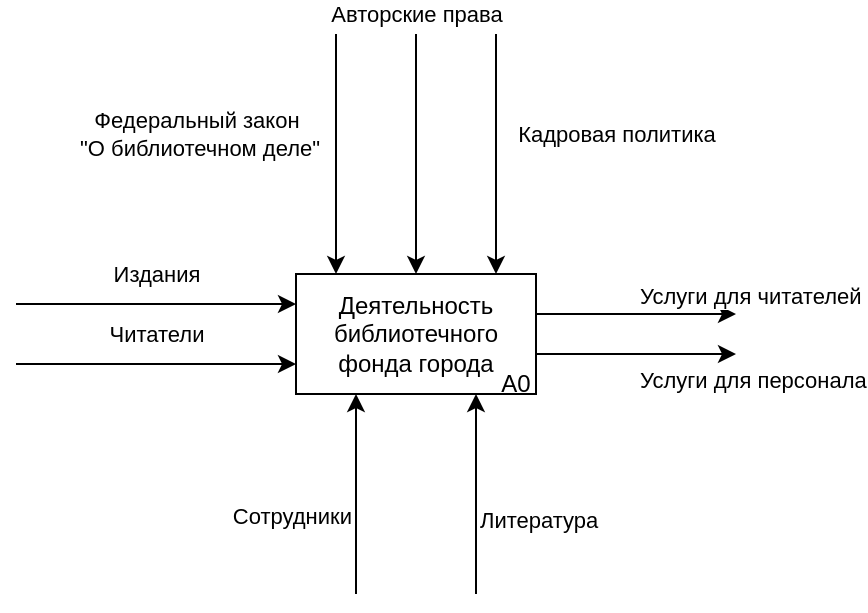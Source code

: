<mxfile>
    <diagram name="A-0" id="aaZVS3uSOm6F_bMxCwup">
        <mxGraphModel dx="1119" dy="426" grid="1" gridSize="10" guides="1" tooltips="1" connect="1" arrows="1" fold="1" page="1" pageScale="1" pageWidth="827" pageHeight="1169" math="0" shadow="0">
            <root>
                <mxCell id="0"/>
                <mxCell id="1" parent="0"/>
                <mxCell id="r83OxqLwS6Ykvgr3GOJs-1" value="Деятельность библиотечного фонда города" style="rounded=0;whiteSpace=wrap;html=1;" parent="1" vertex="1">
                    <mxGeometry x="320" y="220" width="120" height="60" as="geometry"/>
                </mxCell>
                <mxCell id="r83OxqLwS6Ykvgr3GOJs-2" value="Федеральный закон&lt;br&gt;&amp;nbsp;&quot;О библиотечном деле&quot;" style="endArrow=classic;html=1;rounded=0;entryX=0.5;entryY=0;entryDx=0;entryDy=0;align=center;" parent="1" edge="1">
                    <mxGeometry x="-0.167" y="-70" width="50" height="50" relative="1" as="geometry">
                        <mxPoint x="340" y="100" as="sourcePoint"/>
                        <mxPoint x="340" y="220" as="targetPoint"/>
                        <mxPoint as="offset"/>
                    </mxGeometry>
                </mxCell>
                <mxCell id="r83OxqLwS6Ykvgr3GOJs-3" value="Издания" style="endArrow=classic;html=1;rounded=0;entryX=0;entryY=0.25;entryDx=0;entryDy=0;" parent="1" target="r83OxqLwS6Ykvgr3GOJs-1" edge="1">
                    <mxGeometry y="15" width="50" height="50" relative="1" as="geometry">
                        <mxPoint x="180" y="235" as="sourcePoint"/>
                        <mxPoint x="440" y="270" as="targetPoint"/>
                        <mxPoint as="offset"/>
                    </mxGeometry>
                </mxCell>
                <mxCell id="r83OxqLwS6Ykvgr3GOJs-4" value="Читатели" style="endArrow=classic;html=1;rounded=0;entryX=0;entryY=0.75;entryDx=0;entryDy=0;" parent="1" target="r83OxqLwS6Ykvgr3GOJs-1" edge="1">
                    <mxGeometry y="15" width="50" height="50" relative="1" as="geometry">
                        <mxPoint x="180" y="265" as="sourcePoint"/>
                        <mxPoint x="330" y="245" as="targetPoint"/>
                        <mxPoint as="offset"/>
                    </mxGeometry>
                </mxCell>
                <mxCell id="r83OxqLwS6Ykvgr3GOJs-5" value="Сотрудники" style="endArrow=classic;html=1;rounded=0;entryX=0.25;entryY=1;entryDx=0;entryDy=0;labelPosition=left;verticalLabelPosition=bottom;align=right;verticalAlign=top;" parent="1" target="r83OxqLwS6Ykvgr3GOJs-1" edge="1">
                    <mxGeometry x="0.037" y="1" width="50" height="50" relative="1" as="geometry">
                        <mxPoint x="350" y="380" as="sourcePoint"/>
                        <mxPoint x="440" y="270" as="targetPoint"/>
                        <mxPoint as="offset"/>
                    </mxGeometry>
                </mxCell>
                <mxCell id="r83OxqLwS6Ykvgr3GOJs-6" value="Литература" style="endArrow=classic;html=1;rounded=0;entryX=0.75;entryY=1;entryDx=0;entryDy=0;labelPosition=right;verticalLabelPosition=bottom;align=left;verticalAlign=top;" parent="1" target="r83OxqLwS6Ykvgr3GOJs-1" edge="1">
                    <mxGeometry width="50" height="50" relative="1" as="geometry">
                        <mxPoint x="410" y="380" as="sourcePoint"/>
                        <mxPoint x="440" y="270" as="targetPoint"/>
                    </mxGeometry>
                </mxCell>
                <mxCell id="r83OxqLwS6Ykvgr3GOJs-7" value="Авторские права" style="endArrow=classic;html=1;rounded=0;entryX=0.5;entryY=0;entryDx=0;entryDy=0;" parent="1" target="r83OxqLwS6Ykvgr3GOJs-1" edge="1">
                    <mxGeometry x="-1" y="-10" width="50" height="50" relative="1" as="geometry">
                        <mxPoint x="380" y="100" as="sourcePoint"/>
                        <mxPoint x="440" y="220" as="targetPoint"/>
                        <mxPoint x="10" y="-10" as="offset"/>
                    </mxGeometry>
                </mxCell>
                <mxCell id="r83OxqLwS6Ykvgr3GOJs-8" value="Кадровая политика" style="endArrow=classic;html=1;rounded=0;entryX=0.5;entryY=0;entryDx=0;entryDy=0;align=center;" parent="1" edge="1">
                    <mxGeometry x="-0.167" y="60" width="50" height="50" relative="1" as="geometry">
                        <mxPoint x="420" y="100" as="sourcePoint"/>
                        <mxPoint x="420" y="220" as="targetPoint"/>
                        <mxPoint as="offset"/>
                    </mxGeometry>
                </mxCell>
                <mxCell id="r83OxqLwS6Ykvgr3GOJs-9" value="Услуги для читателей" style="endArrow=classic;html=1;rounded=0;labelPosition=right;verticalLabelPosition=top;align=left;verticalAlign=bottom;" parent="1" edge="1">
                    <mxGeometry width="50" height="50" relative="1" as="geometry">
                        <mxPoint x="440" y="240" as="sourcePoint"/>
                        <mxPoint x="540" y="240" as="targetPoint"/>
                    </mxGeometry>
                </mxCell>
                <mxCell id="r83OxqLwS6Ykvgr3GOJs-10" value="Услуги для персонала" style="endArrow=classic;html=1;rounded=0;labelPosition=right;verticalLabelPosition=bottom;align=left;verticalAlign=top;" parent="1" edge="1">
                    <mxGeometry width="50" height="50" relative="1" as="geometry">
                        <mxPoint x="440" y="260" as="sourcePoint"/>
                        <mxPoint x="540" y="260" as="targetPoint"/>
                    </mxGeometry>
                </mxCell>
                <mxCell id="r83OxqLwS6Ykvgr3GOJs-11" value="A0" style="text;html=1;strokeColor=none;fillColor=none;align=center;verticalAlign=middle;whiteSpace=wrap;rounded=0;" parent="1" vertex="1">
                    <mxGeometry x="400" y="260" width="60" height="30" as="geometry"/>
                </mxCell>
            </root>
        </mxGraphModel>
    </diagram>
    <diagram id="gozfak1soRW1erVBmJwC" name="A0">
        <mxGraphModel dx="1168" dy="444" grid="1" gridSize="10" guides="1" tooltips="1" connect="1" arrows="1" fold="1" page="1" pageScale="1" pageWidth="827" pageHeight="1169" math="0" shadow="0">
            <root>
                <mxCell id="0"/>
                <mxCell id="1" parent="0"/>
                <mxCell id="yl0kOyiQo42iUgUtMrTV-2" value="Работа администрации" style="rounded=0;whiteSpace=wrap;html=1;" parent="1" vertex="1">
                    <mxGeometry x="130" y="160" width="120" height="60" as="geometry"/>
                </mxCell>
                <mxCell id="xSd9HJm6nYSf7zt5BzgM-6" value="" style="edgeStyle=none;html=1;entryX=0.5;entryY=0;entryDx=0;entryDy=0;exitX=1;exitY=0.5;exitDx=0;exitDy=0;" edge="1" parent="1" source="yl0kOyiQo42iUgUtMrTV-4" target="yl0kOyiQo42iUgUtMrTV-2">
                    <mxGeometry relative="1" as="geometry">
                        <mxPoint x="480" y="220" as="targetPoint"/>
                        <Array as="points">
                            <mxPoint x="440" y="300"/>
                            <mxPoint x="440" y="120"/>
                            <mxPoint x="190" y="120"/>
                        </Array>
                    </mxGeometry>
                </mxCell>
                <mxCell id="xSd9HJm6nYSf7zt5BzgM-7" value="Рекомендации по кандидату на работу" style="edgeLabel;html=1;align=center;verticalAlign=middle;resizable=0;points=[];" vertex="1" connectable="0" parent="xSd9HJm6nYSf7zt5BzgM-6">
                    <mxGeometry x="0.378" y="1" relative="1" as="geometry">
                        <mxPoint x="6" as="offset"/>
                    </mxGeometry>
                </mxCell>
                <mxCell id="yl0kOyiQo42iUgUtMrTV-4" value="Работа отдела кадров" style="rounded=0;whiteSpace=wrap;html=1;" parent="1" vertex="1">
                    <mxGeometry x="294" y="270" width="120" height="60" as="geometry"/>
                </mxCell>
                <mxCell id="yl0kOyiQo42iUgUtMrTV-6" value="Распоряжение о найме" style="endArrow=classic;html=1;rounded=0;exitX=1;exitY=0.75;exitDx=0;exitDy=0;entryX=0.5;entryY=0;entryDx=0;entryDy=0;labelPosition=center;verticalLabelPosition=top;align=center;verticalAlign=bottom;" parent="1" source="yl0kOyiQo42iUgUtMrTV-2" target="yl0kOyiQo42iUgUtMrTV-4" edge="1">
                    <mxGeometry width="50" height="50" relative="1" as="geometry">
                        <mxPoint x="300" y="260" as="sourcePoint"/>
                        <mxPoint x="350" y="210" as="targetPoint"/>
                        <Array as="points">
                            <mxPoint x="354" y="205"/>
                        </Array>
                    </mxGeometry>
                </mxCell>
                <mxCell id="yl0kOyiQo42iUgUtMrTV-7" value="" style="endArrow=classic;html=1;rounded=0;entryX=0.25;entryY=1;entryDx=0;entryDy=0;" parent="1" target="yl0kOyiQo42iUgUtMrTV-2" edge="1">
                    <mxGeometry width="50" height="50" relative="1" as="geometry">
                        <mxPoint x="350" y="560" as="sourcePoint"/>
                        <mxPoint x="350" y="330" as="targetPoint"/>
                        <Array as="points">
                            <mxPoint x="350" y="520"/>
                            <mxPoint x="160" y="520"/>
                        </Array>
                    </mxGeometry>
                </mxCell>
                <mxCell id="yl0kOyiQo42iUgUtMrTV-8" value="" style="endArrow=classic;html=1;rounded=0;" parent="1" edge="1">
                    <mxGeometry width="50" height="50" relative="1" as="geometry">
                        <mxPoint x="350" y="520" as="sourcePoint"/>
                        <mxPoint x="350" y="330" as="targetPoint"/>
                    </mxGeometry>
                </mxCell>
                <mxCell id="yl0kOyiQo42iUgUtMrTV-9" value="Сотрудники" style="text;html=1;strokeColor=none;fillColor=none;align=center;verticalAlign=middle;whiteSpace=wrap;rounded=0;" parent="1" vertex="1">
                    <mxGeometry x="324" y="550" width="60" height="30" as="geometry"/>
                </mxCell>
                <mxCell id="yl0kOyiQo42iUgUtMrTV-10" value="Администрация" style="text;html=1;strokeColor=none;fillColor=none;align=center;verticalAlign=middle;whiteSpace=wrap;rounded=0;" parent="1" vertex="1">
                    <mxGeometry x="200" y="490" width="60" height="30" as="geometry"/>
                </mxCell>
                <mxCell id="yl0kOyiQo42iUgUtMrTV-11" value="Сотрудники отдела кадров" style="text;html=1;strokeColor=none;fillColor=none;align=center;verticalAlign=middle;whiteSpace=wrap;rounded=0;" parent="1" vertex="1">
                    <mxGeometry x="354" y="460" width="60" height="30" as="geometry"/>
                </mxCell>
                <mxCell id="yl0kOyiQo42iUgUtMrTV-12" value="Учёт фона" style="rounded=0;whiteSpace=wrap;html=1;" parent="1" vertex="1">
                    <mxGeometry x="560" y="380" width="120" height="60" as="geometry"/>
                </mxCell>
                <mxCell id="yl0kOyiQo42iUgUtMrTV-13" value="Актуальная информация&amp;nbsp;&lt;br&gt;о фонде" style="endArrow=classic;html=1;rounded=0;labelPosition=right;verticalLabelPosition=top;align=left;verticalAlign=bottom;exitX=1.015;exitY=0.351;exitDx=0;exitDy=0;exitPerimeter=0;" parent="1" source="yl0kOyiQo42iUgUtMrTV-12" edge="1">
                    <mxGeometry width="50" height="50" relative="1" as="geometry">
                        <mxPoint x="710" y="390" as="sourcePoint"/>
                        <mxPoint x="810" y="400" as="targetPoint"/>
                    </mxGeometry>
                </mxCell>
                <mxCell id="yEjZH00nVDy3zwkv0CJS-1" value="" style="endArrow=classic;html=1;rounded=0;entryX=0.5;entryY=1;entryDx=0;entryDy=0;" parent="1" target="yl0kOyiQo42iUgUtMrTV-12" edge="1">
                    <mxGeometry width="50" height="50" relative="1" as="geometry">
                        <mxPoint x="350" y="520" as="sourcePoint"/>
                        <mxPoint x="560" y="390" as="targetPoint"/>
                        <Array as="points">
                            <mxPoint x="620" y="520"/>
                        </Array>
                    </mxGeometry>
                </mxCell>
                <mxCell id="yEjZH00nVDy3zwkv0CJS-2" value="Работники отдела комплектации и учёта фонда" style="text;html=1;strokeColor=none;fillColor=none;align=center;verticalAlign=middle;whiteSpace=wrap;rounded=0;" parent="1" vertex="1">
                    <mxGeometry x="620" y="490" width="120" height="30" as="geometry"/>
                </mxCell>
                <mxCell id="yEjZH00nVDy3zwkv0CJS-3" value="Информация о потребности книг" style="endArrow=classic;html=1;rounded=0;exitX=1;exitY=0.75;exitDx=0;exitDy=0;entryX=-0.016;entryY=0.663;entryDx=0;entryDy=0;entryPerimeter=0;" parent="1" source="yl0kOyiQo42iUgUtMrTV-12" target="yl0kOyiQo42iUgUtMrTV-2" edge="1">
                    <mxGeometry x="0.004" y="10" width="50" height="50" relative="1" as="geometry">
                        <mxPoint x="440" y="440" as="sourcePoint"/>
                        <mxPoint x="490" y="390" as="targetPoint"/>
                        <Array as="points">
                            <mxPoint x="800" y="425"/>
                            <mxPoint x="800" y="600"/>
                            <mxPoint x="50" y="600"/>
                            <mxPoint x="50" y="200"/>
                        </Array>
                        <mxPoint as="offset"/>
                    </mxGeometry>
                </mxCell>
                <mxCell id="yEjZH00nVDy3zwkv0CJS-4" value="Работа отдела обслуживания" style="rounded=0;whiteSpace=wrap;html=1;" parent="1" vertex="1">
                    <mxGeometry x="460" y="280" width="120" height="60" as="geometry"/>
                </mxCell>
                <mxCell id="yEjZH00nVDy3zwkv0CJS-7" value="Работники&lt;br&gt;отдела обслуживания" style="endArrow=classic;html=1;rounded=0;entryX=0.464;entryY=1.052;entryDx=0;entryDy=0;entryPerimeter=0;labelPosition=left;verticalLabelPosition=middle;align=right;verticalAlign=middle;" parent="1" target="yEjZH00nVDy3zwkv0CJS-4" edge="1">
                    <mxGeometry width="50" height="50" relative="1" as="geometry">
                        <mxPoint x="516" y="520" as="sourcePoint"/>
                        <mxPoint x="430" y="420" as="targetPoint"/>
                    </mxGeometry>
                </mxCell>
            </root>
        </mxGraphModel>
    </diagram>
    <diagram id="wr8V_-5Fnqpa58Ix1PEv" name="Диаграмма работ для администрации">
        <mxGraphModel dx="659" dy="511" grid="1" gridSize="10" guides="1" tooltips="1" connect="1" arrows="1" fold="1" page="1" pageScale="1" pageWidth="827" pageHeight="1169" math="0" shadow="0">
            <root>
                <mxCell id="0"/>
                <mxCell id="1" parent="0"/>
            </root>
        </mxGraphModel>
    </diagram>
    <diagram id="VJk8Cf5L88pbWiCQYwyX" name="Диаграмма работ для отдела обслуживания">
        <mxGraphModel dx="659" dy="511" grid="1" gridSize="10" guides="1" tooltips="1" connect="1" arrows="1" fold="1" page="1" pageScale="1" pageWidth="827" pageHeight="1169" math="0" shadow="0">
            <root>
                <mxCell id="0"/>
                <mxCell id="1" parent="0"/>
            </root>
        </mxGraphModel>
    </diagram>
    <diagram id="OcuC_5CsHHKSAw8_FTQk" name="Диаграмма работ для отдела кадров">
        <mxGraphModel dx="659" dy="511" grid="1" gridSize="10" guides="1" tooltips="1" connect="1" arrows="1" fold="1" page="1" pageScale="1" pageWidth="827" pageHeight="1169" math="0" shadow="0">
            <root>
                <mxCell id="0"/>
                <mxCell id="1" parent="0"/>
            </root>
        </mxGraphModel>
    </diagram>
    <diagram id="ao8DDLkkpZGosgDS90dO" name="Диаграмма работ для отдела комплектации и учёта фондов">
        <mxGraphModel dx="659" dy="511" grid="1" gridSize="10" guides="1" tooltips="1" connect="1" arrows="1" fold="1" page="1" pageScale="1" pageWidth="827" pageHeight="1169" math="0" shadow="0">
            <root>
                <mxCell id="0"/>
                <mxCell id="1" parent="0"/>
            </root>
        </mxGraphModel>
    </diagram>
</mxfile>